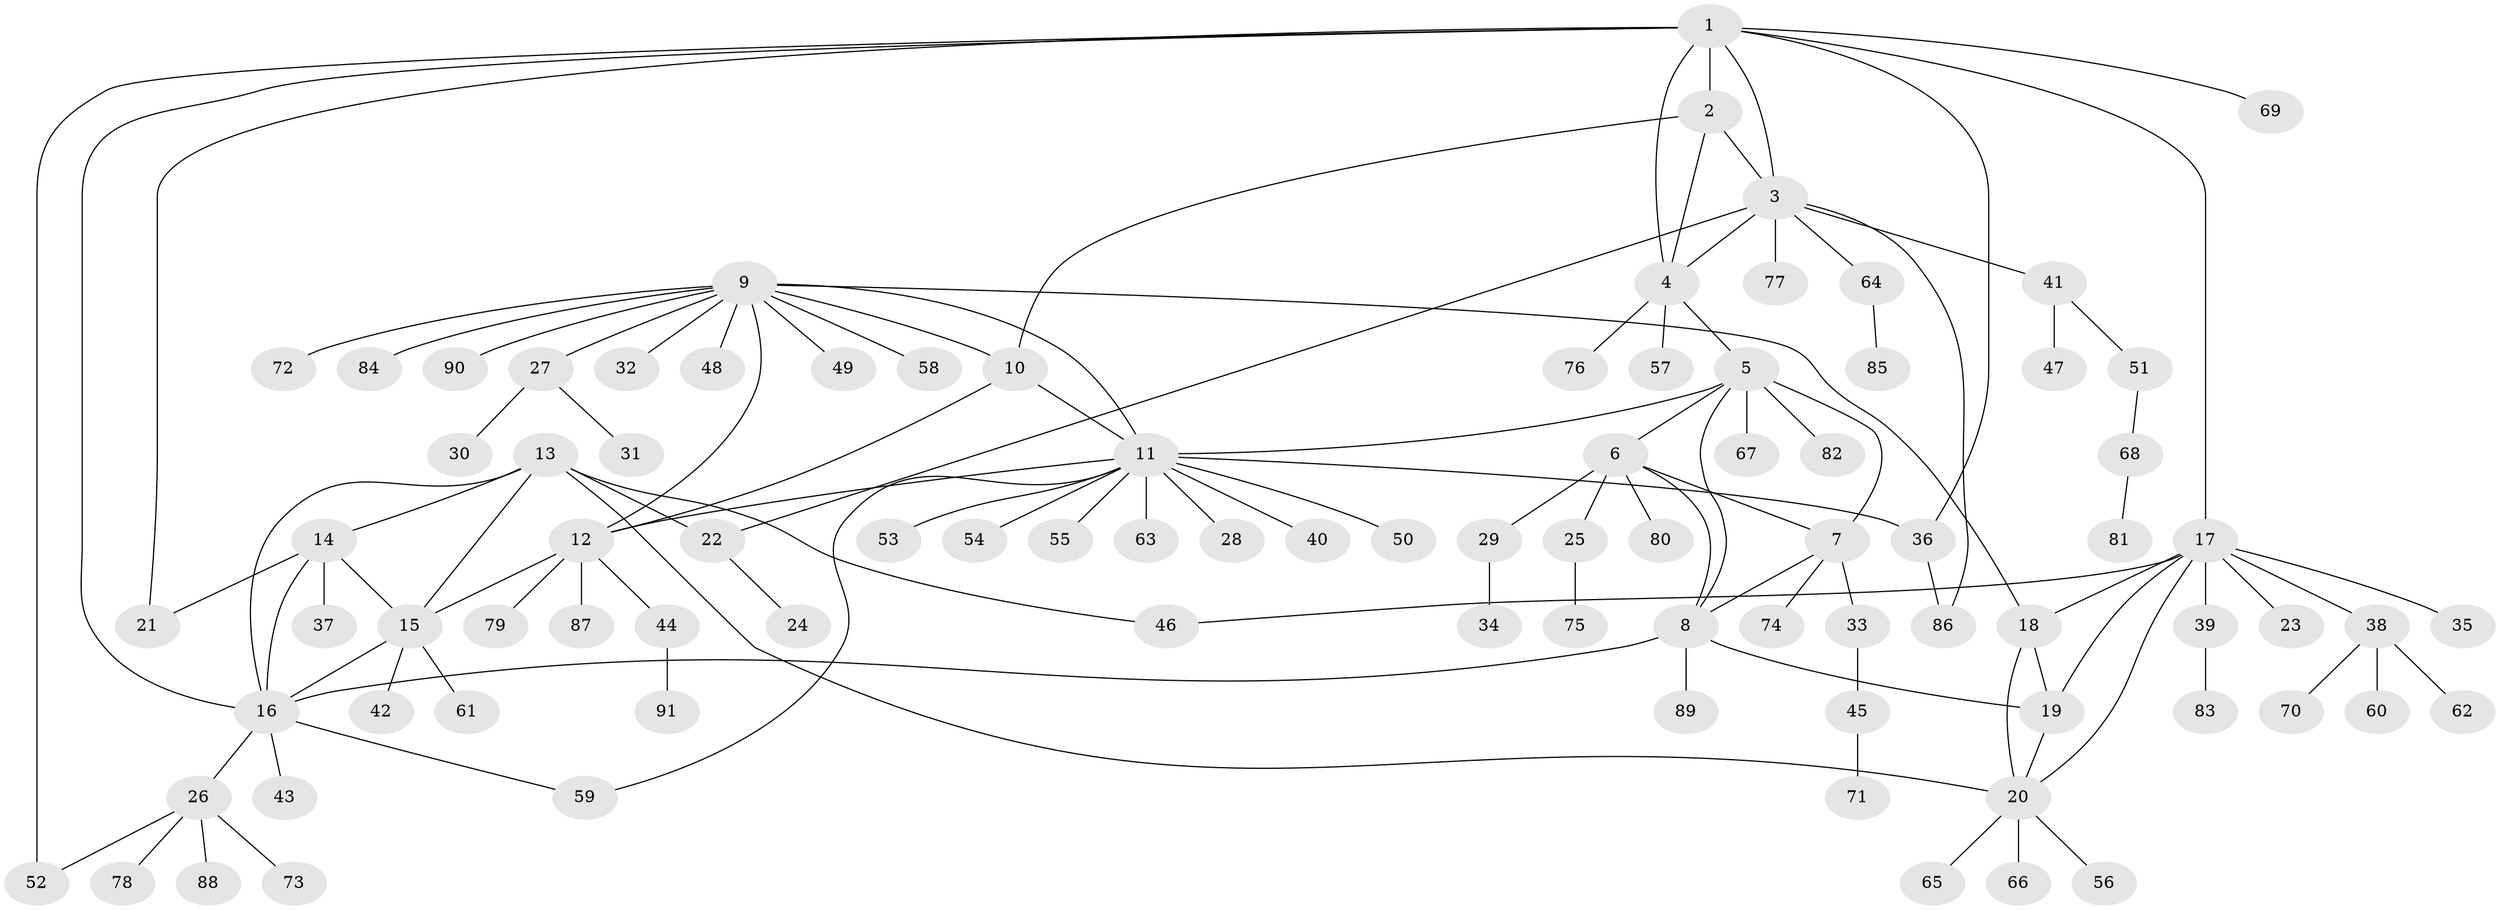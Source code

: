 // coarse degree distribution, {11: 0.014925373134328358, 5: 0.014925373134328358, 6: 0.05970149253731343, 8: 0.014925373134328358, 4: 0.04477611940298507, 7: 0.029850746268656716, 14: 0.014925373134328358, 12: 0.014925373134328358, 9: 0.014925373134328358, 2: 0.13432835820895522, 3: 0.04477611940298507, 1: 0.5970149253731343}
// Generated by graph-tools (version 1.1) at 2025/24/03/03/25 07:24:14]
// undirected, 91 vertices, 118 edges
graph export_dot {
graph [start="1"]
  node [color=gray90,style=filled];
  1;
  2;
  3;
  4;
  5;
  6;
  7;
  8;
  9;
  10;
  11;
  12;
  13;
  14;
  15;
  16;
  17;
  18;
  19;
  20;
  21;
  22;
  23;
  24;
  25;
  26;
  27;
  28;
  29;
  30;
  31;
  32;
  33;
  34;
  35;
  36;
  37;
  38;
  39;
  40;
  41;
  42;
  43;
  44;
  45;
  46;
  47;
  48;
  49;
  50;
  51;
  52;
  53;
  54;
  55;
  56;
  57;
  58;
  59;
  60;
  61;
  62;
  63;
  64;
  65;
  66;
  67;
  68;
  69;
  70;
  71;
  72;
  73;
  74;
  75;
  76;
  77;
  78;
  79;
  80;
  81;
  82;
  83;
  84;
  85;
  86;
  87;
  88;
  89;
  90;
  91;
  1 -- 2;
  1 -- 3;
  1 -- 4;
  1 -- 16;
  1 -- 17;
  1 -- 21;
  1 -- 36;
  1 -- 52;
  1 -- 69;
  2 -- 3;
  2 -- 4;
  2 -- 10;
  3 -- 4;
  3 -- 22;
  3 -- 41;
  3 -- 64;
  3 -- 77;
  3 -- 86;
  4 -- 5;
  4 -- 57;
  4 -- 76;
  5 -- 6;
  5 -- 7;
  5 -- 8;
  5 -- 11;
  5 -- 67;
  5 -- 82;
  6 -- 7;
  6 -- 8;
  6 -- 25;
  6 -- 29;
  6 -- 80;
  7 -- 8;
  7 -- 33;
  7 -- 74;
  8 -- 16;
  8 -- 19;
  8 -- 89;
  9 -- 10;
  9 -- 11;
  9 -- 12;
  9 -- 18;
  9 -- 27;
  9 -- 32;
  9 -- 48;
  9 -- 49;
  9 -- 58;
  9 -- 72;
  9 -- 84;
  9 -- 90;
  10 -- 11;
  10 -- 12;
  11 -- 12;
  11 -- 28;
  11 -- 36;
  11 -- 40;
  11 -- 50;
  11 -- 53;
  11 -- 54;
  11 -- 55;
  11 -- 59;
  11 -- 63;
  12 -- 15;
  12 -- 44;
  12 -- 79;
  12 -- 87;
  13 -- 14;
  13 -- 15;
  13 -- 16;
  13 -- 20;
  13 -- 22;
  13 -- 46;
  14 -- 15;
  14 -- 16;
  14 -- 21;
  14 -- 37;
  15 -- 16;
  15 -- 42;
  15 -- 61;
  16 -- 26;
  16 -- 43;
  16 -- 59;
  17 -- 18;
  17 -- 19;
  17 -- 20;
  17 -- 23;
  17 -- 35;
  17 -- 38;
  17 -- 39;
  17 -- 46;
  18 -- 19;
  18 -- 20;
  19 -- 20;
  20 -- 56;
  20 -- 65;
  20 -- 66;
  22 -- 24;
  25 -- 75;
  26 -- 52;
  26 -- 73;
  26 -- 78;
  26 -- 88;
  27 -- 30;
  27 -- 31;
  29 -- 34;
  33 -- 45;
  36 -- 86;
  38 -- 60;
  38 -- 62;
  38 -- 70;
  39 -- 83;
  41 -- 47;
  41 -- 51;
  44 -- 91;
  45 -- 71;
  51 -- 68;
  64 -- 85;
  68 -- 81;
}
